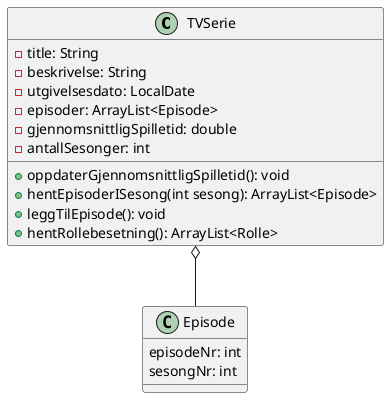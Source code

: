 @startuml
'https://plantuml.com/class-diagram

TVSerie o-- Episode


class TVSerie{
    -title: String
    -beskrivelse: String
    -utgivelsesdato: LocalDate
    -episoder: ArrayList<Episode>
    -gjennomsnittligSpilletid: double
    -antallSesonger: int
    +oppdaterGjennomsnittligSpilletid(): void
    +hentEpisoderISesong(int sesong): ArrayList<Episode>
    +leggTilEpisode(): void
    +hentRollebesetning(): ArrayList<Rolle>
}

class Episode{
    episodeNr: int
    sesongNr: int

}



@enduml